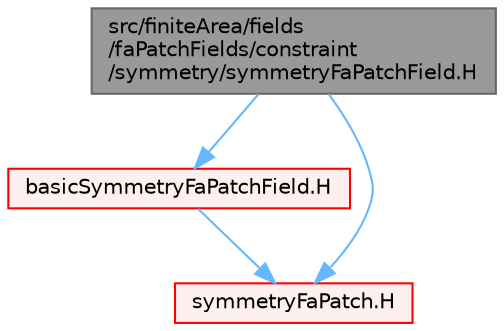 digraph "src/finiteArea/fields/faPatchFields/constraint/symmetry/symmetryFaPatchField.H"
{
 // LATEX_PDF_SIZE
  bgcolor="transparent";
  edge [fontname=Helvetica,fontsize=10,labelfontname=Helvetica,labelfontsize=10];
  node [fontname=Helvetica,fontsize=10,shape=box,height=0.2,width=0.4];
  Node1 [id="Node000001",label="src/finiteArea/fields\l/faPatchFields/constraint\l/symmetry/symmetryFaPatchField.H",height=0.2,width=0.4,color="gray40", fillcolor="grey60", style="filled", fontcolor="black",tooltip=" "];
  Node1 -> Node2 [id="edge1_Node000001_Node000002",color="steelblue1",style="solid",tooltip=" "];
  Node2 [id="Node000002",label="basicSymmetryFaPatchField.H",height=0.2,width=0.4,color="red", fillcolor="#FFF0F0", style="filled",URL="$basicSymmetryFaPatchField_8H.html",tooltip=" "];
  Node2 -> Node357 [id="edge2_Node000002_Node000357",color="steelblue1",style="solid",tooltip=" "];
  Node357 [id="Node000357",label="symmetryFaPatch.H",height=0.2,width=0.4,color="red", fillcolor="#FFF0F0", style="filled",URL="$symmetryFaPatch_8H.html",tooltip=" "];
  Node1 -> Node357 [id="edge3_Node000001_Node000357",color="steelblue1",style="solid",tooltip=" "];
}
